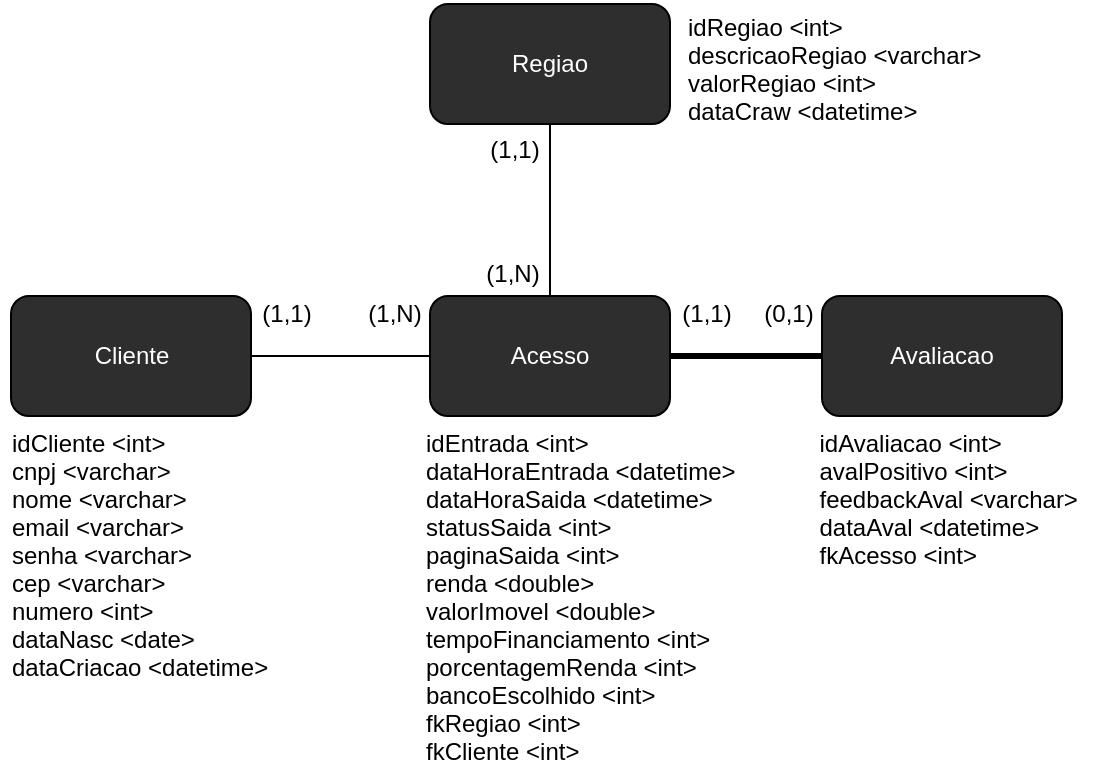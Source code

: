 <mxfile>
    <diagram id="cDdLw2rSKDqUq0j_kSJk" name="Page-1">
        <mxGraphModel dx="657" dy="571" grid="0" gridSize="10" guides="1" tooltips="1" connect="1" arrows="1" fold="1" page="1" pageScale="1" pageWidth="827" pageHeight="1169" math="0" shadow="0">
            <root>
                <mxCell id="0"/>
                <mxCell id="1" parent="0"/>
                <mxCell id="xgvbz5kUbs7I0Mx6iPHN-7" style="edgeStyle=orthogonalEdgeStyle;rounded=0;orthogonalLoop=1;jettySize=auto;html=1;entryX=0;entryY=0.5;entryDx=0;entryDy=0;endArrow=none;endFill=0;" parent="1" source="xgvbz5kUbs7I0Mx6iPHN-1" target="xgvbz5kUbs7I0Mx6iPHN-2" edge="1">
                    <mxGeometry relative="1" as="geometry">
                        <Array as="points">
                            <mxPoint x="207" y="257"/>
                        </Array>
                    </mxGeometry>
                </mxCell>
                <mxCell id="xgvbz5kUbs7I0Mx6iPHN-1" value="Cliente" style="rounded=1;whiteSpace=wrap;html=1;fontColor=#FFFFFF;fillColor=#2E2E2E;rotation=0;" parent="1" vertex="1">
                    <mxGeometry x="141.5" y="227" width="120" height="60" as="geometry"/>
                </mxCell>
                <mxCell id="xgvbz5kUbs7I0Mx6iPHN-12" style="edgeStyle=orthogonalEdgeStyle;rounded=1;orthogonalLoop=1;jettySize=auto;html=1;entryX=0;entryY=0.5;entryDx=0;entryDy=0;endArrow=none;endFill=0;strokeWidth=3;" parent="1" source="xgvbz5kUbs7I0Mx6iPHN-2" target="xgvbz5kUbs7I0Mx6iPHN-10" edge="1">
                    <mxGeometry relative="1" as="geometry"/>
                </mxCell>
                <mxCell id="9bPiyDGgQOnH3WQYUDbO-2" style="edgeStyle=orthogonalEdgeStyle;rounded=0;orthogonalLoop=1;jettySize=auto;html=1;entryX=0.5;entryY=1;entryDx=0;entryDy=0;endArrow=none;endFill=0;" parent="1" source="xgvbz5kUbs7I0Mx6iPHN-2" target="9bPiyDGgQOnH3WQYUDbO-1" edge="1">
                    <mxGeometry relative="1" as="geometry"/>
                </mxCell>
                <mxCell id="xgvbz5kUbs7I0Mx6iPHN-2" value="Acesso" style="rounded=1;whiteSpace=wrap;html=1;fontColor=#FFFFFF;fillColor=#2E2E2E;rotation=0;" parent="1" vertex="1">
                    <mxGeometry x="351" y="227" width="120" height="60" as="geometry"/>
                </mxCell>
                <mxCell id="xgvbz5kUbs7I0Mx6iPHN-4" value="idCliente &lt;int&gt;&#10;cnpj &lt;varchar&gt;&#10;nome &lt;varchar&gt;&#10;email &lt;varchar&gt;&#10;senha &lt;varchar&gt;&#10;cep &lt;varchar&gt;&#10;numero &lt;int&gt;&#10;dataNasc &lt;date&gt;&#10;dataCriacao &lt;datetime&gt;&#10;" style="text;strokeColor=none;fillColor=none;align=left;verticalAlign=top;spacingLeft=4;spacingRight=4;overflow=hidden;rotatable=0;points=[[0,0.5],[1,0.5]];portConstraint=eastwest;" parent="1" vertex="1">
                    <mxGeometry x="136" y="287" width="140" height="150" as="geometry"/>
                </mxCell>
                <mxCell id="xgvbz5kUbs7I0Mx6iPHN-6" value="idEntrada &lt;int&gt;&#10;dataHoraEntrada &lt;datetime&gt;&#10;dataHoraSaida &lt;datetime&gt;&#10;statusSaida &lt;int&gt;&#10;paginaSaida &lt;int&gt;&#10;renda &lt;double&gt;&#10;valorImovel &lt;double&gt;&#10;tempoFinanciamento &lt;int&gt;&#10;porcentagemRenda &lt;int&gt;&#10;bancoEscolhido &lt;int&gt;&#10;fkRegiao &lt;int&gt;&#10;fkCliente &lt;int&gt;" style="text;strokeColor=none;fillColor=none;align=left;verticalAlign=top;spacingLeft=4;spacingRight=4;overflow=hidden;rotatable=0;points=[[0,0.5],[1,0.5]];portConstraint=eastwest;" parent="1" vertex="1">
                    <mxGeometry x="343" y="287" width="172" height="179" as="geometry"/>
                </mxCell>
                <mxCell id="xgvbz5kUbs7I0Mx6iPHN-10" value="Avaliacao" style="rounded=1;whiteSpace=wrap;html=1;fontColor=#FFFFFF;fillColor=#2E2E2E;rotation=0;" parent="1" vertex="1">
                    <mxGeometry x="547" y="227" width="120" height="60" as="geometry"/>
                </mxCell>
                <mxCell id="xgvbz5kUbs7I0Mx6iPHN-11" value="idAvaliacao &lt;int&gt;&#10;avalPositivo &lt;int&gt;&#10;feedbackAval &lt;varchar&gt;&#10;dataAval &lt;datetime&gt;&#10;fkAcesso &lt;int&gt;&#10;" style="text;strokeColor=none;fillColor=none;align=left;verticalAlign=top;spacingLeft=4;spacingRight=4;overflow=hidden;rotatable=0;points=[[0,0.5],[1,0.5]];portConstraint=eastwest;" parent="1" vertex="1">
                    <mxGeometry x="539.75" y="287" width="152.25" height="140" as="geometry"/>
                </mxCell>
                <mxCell id="xgvbz5kUbs7I0Mx6iPHN-13" value="(1,1)" style="text;html=1;align=center;verticalAlign=middle;resizable=0;points=[];autosize=1;" parent="1" vertex="1">
                    <mxGeometry x="261.5" y="227" width="35" height="18" as="geometry"/>
                </mxCell>
                <mxCell id="xgvbz5kUbs7I0Mx6iPHN-14" value="(1,N)" style="text;html=1;align=center;verticalAlign=middle;resizable=0;points=[];autosize=1;" parent="1" vertex="1">
                    <mxGeometry x="314" y="227" width="37" height="18" as="geometry"/>
                </mxCell>
                <mxCell id="xgvbz5kUbs7I0Mx6iPHN-15" value="(0,1)" style="text;html=1;align=center;verticalAlign=middle;resizable=0;points=[];autosize=1;" parent="1" vertex="1">
                    <mxGeometry x="512" y="227" width="35" height="18" as="geometry"/>
                </mxCell>
                <mxCell id="xgvbz5kUbs7I0Mx6iPHN-16" value="(1,1)" style="text;html=1;align=center;verticalAlign=middle;resizable=0;points=[];autosize=1;" parent="1" vertex="1">
                    <mxGeometry x="471" y="227" width="35" height="18" as="geometry"/>
                </mxCell>
                <mxCell id="9bPiyDGgQOnH3WQYUDbO-1" value="Regiao" style="rounded=1;whiteSpace=wrap;html=1;fillColor=#2E2E2E;fontColor=#FFFFFF;rotation=0;" parent="1" vertex="1">
                    <mxGeometry x="351" y="81" width="120" height="60" as="geometry"/>
                </mxCell>
                <mxCell id="9bPiyDGgQOnH3WQYUDbO-3" value="idRegiao &lt;int&gt;&#10;descricaoRegiao &lt;varchar&gt;&#10;valorRegiao &lt;int&gt;&#10;dataCraw &lt;datetime&gt;&#10;" style="text;strokeColor=none;fillColor=none;align=left;verticalAlign=top;spacingLeft=4;spacingRight=4;overflow=hidden;rotatable=0;points=[[0,0.5],[1,0.5]];portConstraint=eastwest;" parent="1" vertex="1">
                    <mxGeometry x="474" y="79" width="166" height="66" as="geometry"/>
                </mxCell>
                <mxCell id="hDBsgHGtiZ5LF0jWpCiP-1" value="(1,N)" style="text;html=1;align=center;verticalAlign=middle;resizable=0;points=[];autosize=1;" parent="1" vertex="1">
                    <mxGeometry x="373" y="207" width="37" height="18" as="geometry"/>
                </mxCell>
                <mxCell id="hDBsgHGtiZ5LF0jWpCiP-2" value="(1,1)" style="text;html=1;align=center;verticalAlign=middle;resizable=0;points=[];autosize=1;" parent="1" vertex="1">
                    <mxGeometry x="375" y="145" width="35" height="18" as="geometry"/>
                </mxCell>
            </root>
        </mxGraphModel>
    </diagram>
</mxfile>